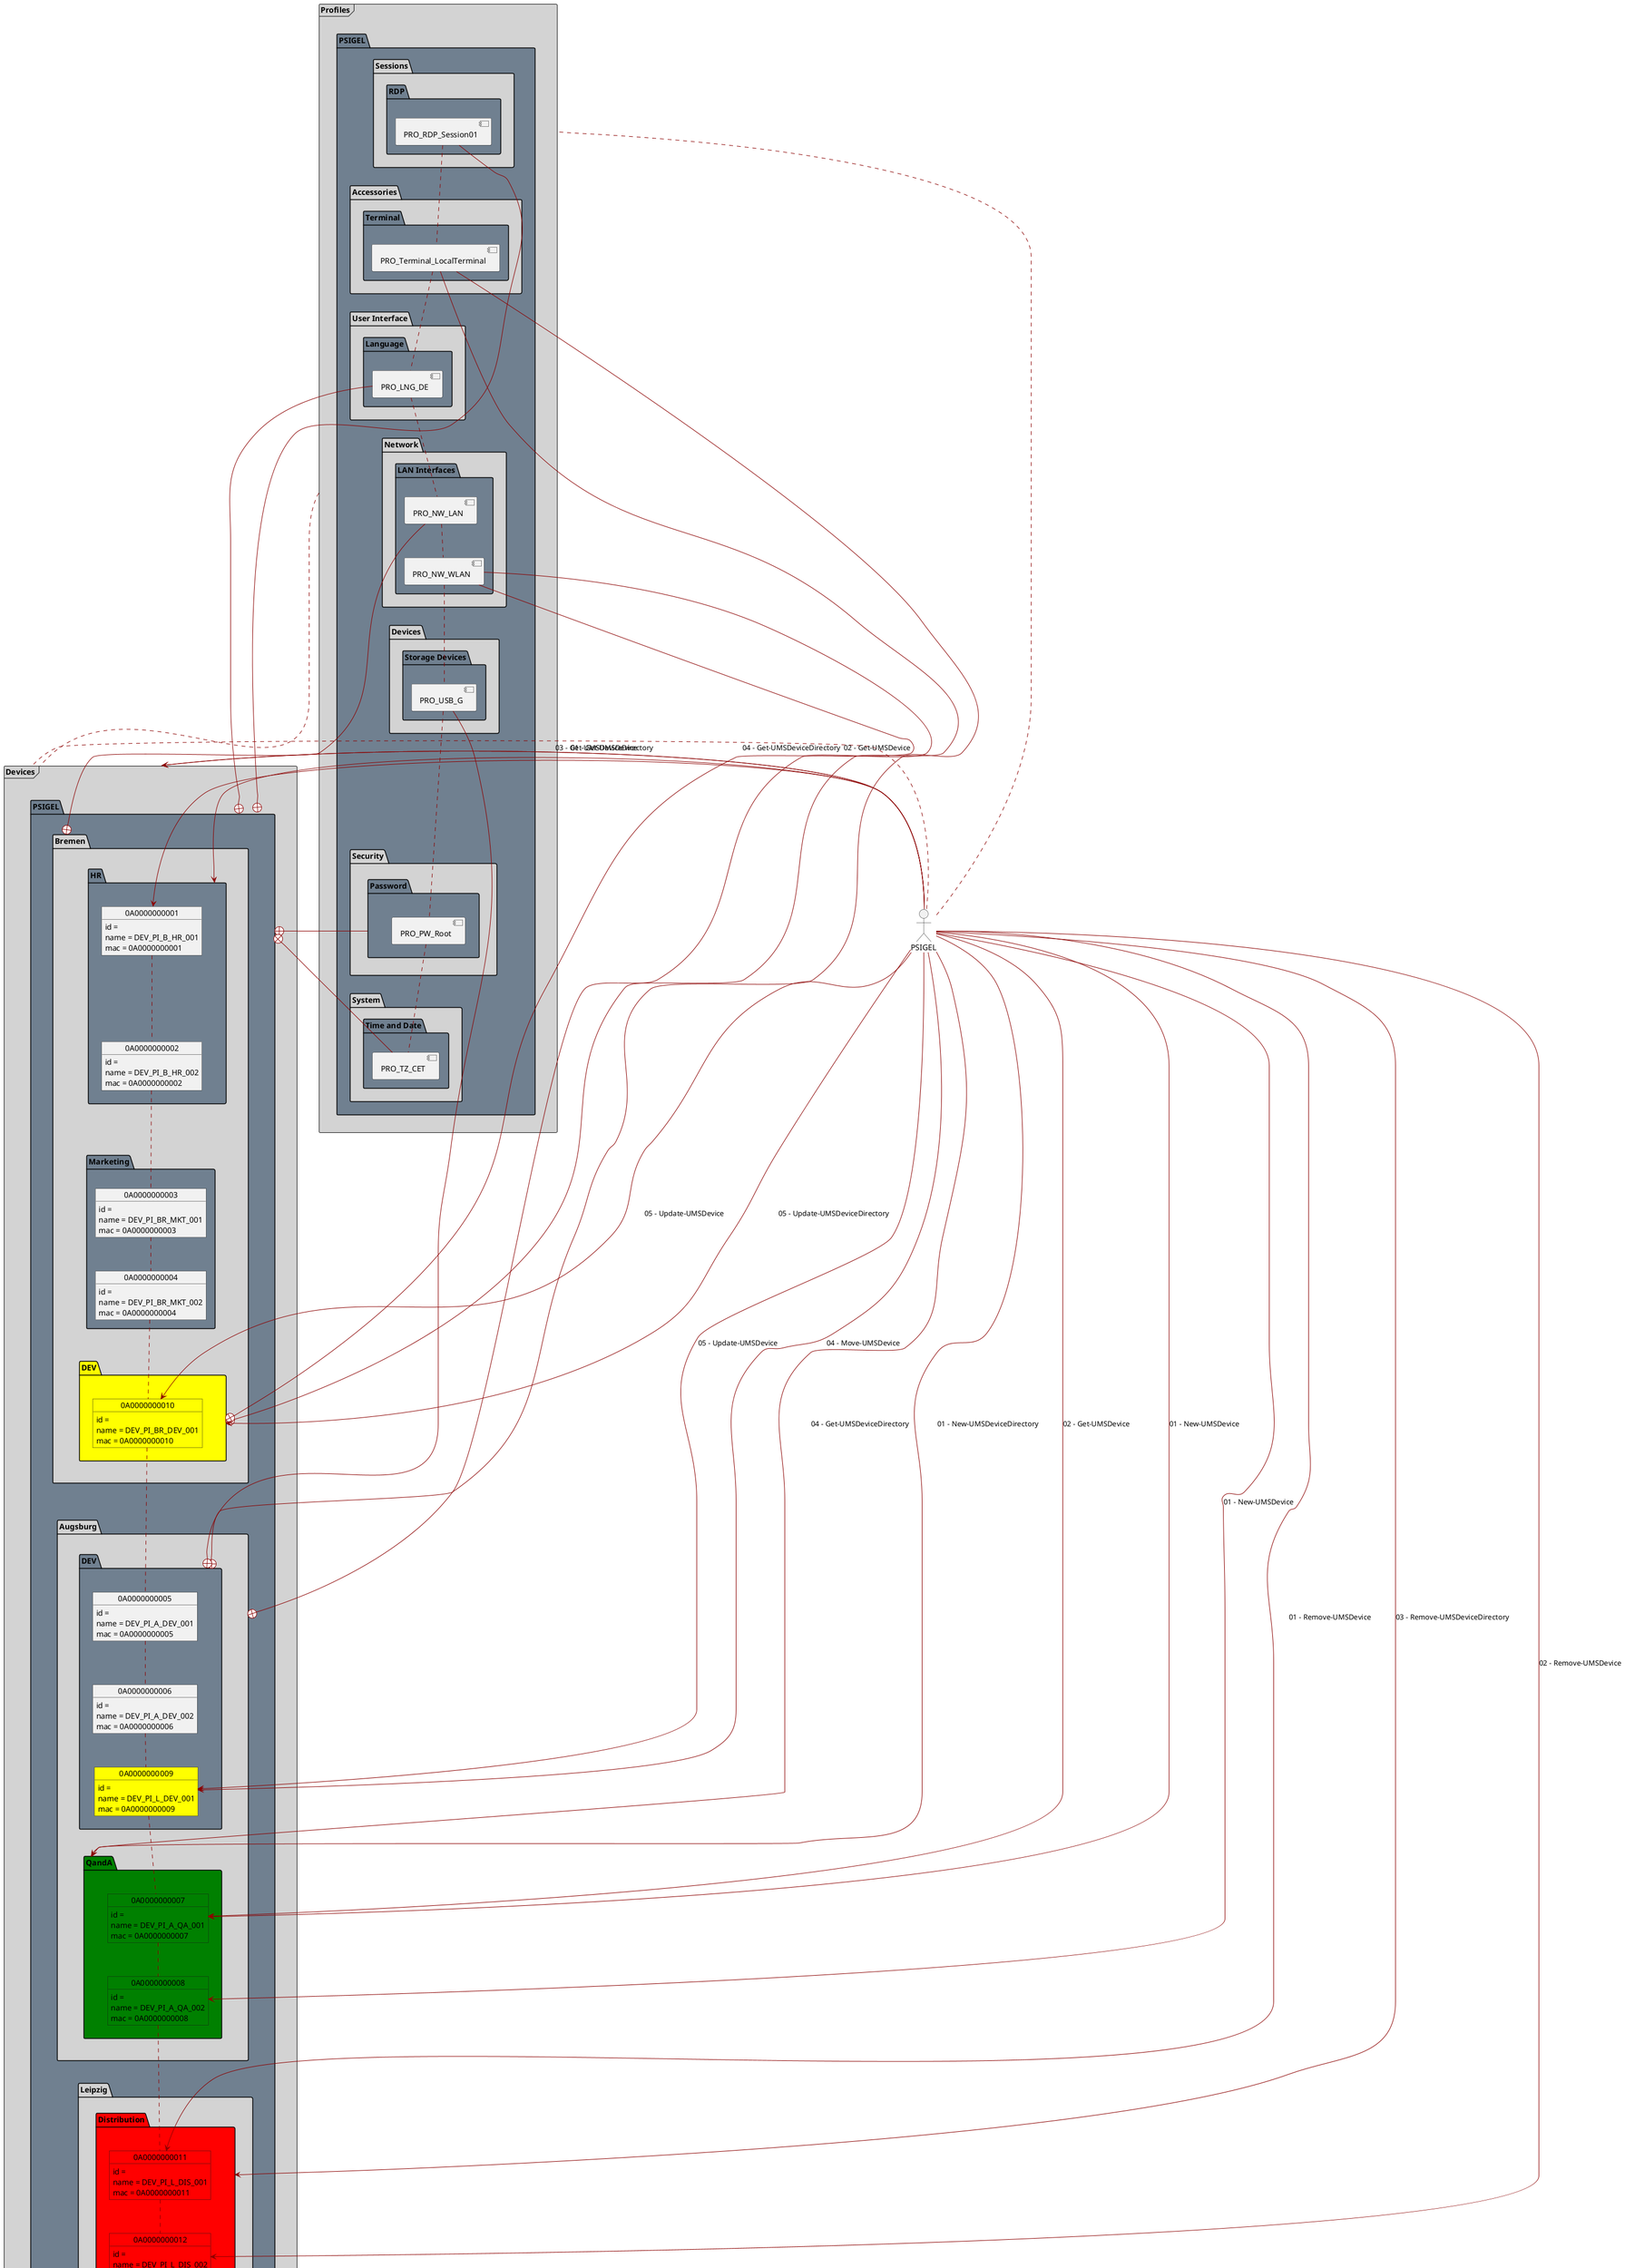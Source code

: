 @startuml before
allow_mixing

skinparam sequence {
	ArrowColor DarkRed
}

actor PSIGEL

frame Profiles as PRO #LightGrey {
  
  package PRO_PI as "PSIGEL" #SlateGrey {

    package PRO_PI_Session as "Sessions" #LightGrey {

      folder PRO_PI_Session_RDP as "RDP" #SlateGrey {
        node [PRO_RDP_Session01]
      }
    }

    package PRO_PI_Accessories as "Accessories" #LightGrey {

      folder PRO_PI_Accessories_Terminal as "Terminal" #SlateGrey {
        node [PRO_Terminal_LocalTerminal]
      }
    }

    package PRO_PI_UserInterface as "User Interface" #LightGrey {

      folder PRO_PI_UserInterface_Language as "Language" #SlateGrey {
        node [PRO_LNG_DE]

      }

    }

    package PRO_PI_Network as "Network" #LightGrey {

      folder PRO_PI_Network_LANInterfaces as "LAN Interfaces" #SlateGrey {
        node [PRO_NW_LAN]
        node [PRO_NW_WLAN]
      }

    }

    package PRO_PI_Devices as "Devices" #LightGrey {

      folder PRO_PI_Devices_StorageDevices as "Storage Devices" #SlateGrey {
        node [PRO_USB_G]
      }

    }

    package PRO_PI_Security as "Security" #LightGrey {

      folder PRO_PI_Security_Password as "Password" #SlateGrey {
        node [PRO_PW_Root]
      }
    }

    package PRO_PI_System as "System" #LightGrey {

      folder PRO_PI_System_TimeAndDate as "Time and Date" #SlateGrey {
        node [PRO_TZ_CET]
      }

    }

  }

  PRO_RDP_Session01 -down. PRO_Terminal_LocalTerminal
  PRO_Terminal_LocalTerminal -down. PRO_LNG_DE
  PRO_LNG_DE -down. PRO_NW_LAN
  PRO_NW_LAN -down. PRO_NW_WLAN
  PRO_NW_WLAN -down. PRO_USB_G
  PRO_USB_G -down. PRO_PW_Root
  PRO_PW_Root -down. PRO_TZ_CET

}

frame Devices as DEV #LightGrey {

  package DEV_PI as "PSIGEL" #SlateGrey {

    package DEV_PI_BR as "Bremen" #LightGrey {

      package DEV_PI_BR_HR as "HR" #SlateGrey {

        object 0A0000000001 {
          id = 
          name = DEV_PI_B_HR_001
          mac = 0A0000000001
        }

        object 0A0000000002 {
          id = 
          name = DEV_PI_B_HR_002
          mac = 0A0000000002
        }

      }

      package DEV_PI_BR_MKT as "Marketing" #SlateGrey {

        object 0A0000000003 {
          id = 
          name = DEV_PI_BR_MKT_001
          mac = 0A0000000003
        }

        object 0A0000000004 {
          id = 
          name = DEV_PI_BR_MKT_002
          mac = 0A0000000004
        }

      }

      package DEV_PI_BR_DEV as "DEV" #Yellow {

        object 0A0000000010 #Yellow {
          id = 
          name = DEV_PI_BR_DEV_001
          mac = 0A0000000010
        }

      }

    }

    package DEV_PI_A as "Augsburg" #LightGrey {

      package DEV_PI_A_DEV as "DEV" #SlateGrey {

        object 0A0000000005 {
          id = 
          name = DEV_PI_A_DEV_001
          mac = 0A0000000005
        }

        object 0A0000000006 {
          id = 
          name = DEV_PI_A_DEV_002
          mac = 0A0000000006
        }

        object 0A0000000009 #Yellow {
          id = 
          name = DEV_PI_L_DEV_001
          mac = 0A0000000009
        }

      }

      package DEV_PI_A_QA as "QandA" #Green {

        object 0A0000000007 #Green {
          id = 
          name = DEV_PI_A_QA_001
          mac = 0A0000000007
        }

        object 0A0000000008 #Green {
          id = 
          name = DEV_PI_A_QA_002
          mac = 0A0000000008
        }

      }

    }

    package DEV_PI_L as "Leipzig" #LightGrey {

      package DEV_PI_L_DIS as "Distribution" #Red {

        object 0A0000000011 #Red {
          id = 
          name = DEV_PI_L_DIS_001
          mac = 0A0000000011
        }

        object 0A0000000012 #Red {
          id = 
          name = DEV_PI_L_DIS_002
          mac = 0A0000000012
        }

      }

    }
  }

  0A0000000001 -down. 0A0000000002
  0A0000000002 -down. 0A0000000003
  0A0000000003 -down. 0A0000000004
  0A0000000004 -down. 0A0000000010
  0A0000000010 -down. 0A0000000005
  0A0000000005 -down. 0A0000000006
  0A0000000006 -down. 0A0000000009
  0A0000000009 -down. 0A0000000007
  0A0000000007 -down. 0A0000000008
  0A0000000008 -down. 0A0000000011
  0A0000000011 -down. 0A0000000012

}

PSIGEL -right. PRO
PSIGEL -right. DEV
PRO -right. DEV

PRO_RDP_Session01 -right-+ DEV_PI
PRO_Terminal_LocalTerminal -right-+ DEV_PI_A_DEV
PRO_Terminal_LocalTerminal -right-+ DEV_PI_BR_DEV
PRO_LNG_DE -right-+ DEV_PI
PRO_NW_LAN -right-+ DEV_PI_BR
PRO_NW_WLAN -right-+ DEV_PI_A
PRO_NW_WLAN -right-+ DEV_PI_BR_DEV
PRO_USB_G -right-+ DEV_PI_A_DEV
'PRO_USB_G -right-+ 0A0000000011
PRO_PI_Security_Password -right-+ DEV_PI
PRO_TZ_CET -right-+ DEV_PI

'New
PSIGEL -right-> DEV_PI_A_QA : 01 - New-UMSDeviceDirectory
PSIGEL -right-> 0A0000000007 : 01 - New-UMSDevice
PSIGEL -right-> 0A0000000008 : 01 - New-UMSDevice

'Remove
PSIGEL -right-> 0A0000000011 : 01 - Remove-UMSDevice
PSIGEL -right-> 0A0000000012 : 02 - Remove-UMSDevice
PSIGEL -right-> DEV_PI_L_DIS : 03 - Remove-UMSDeviceDirectory

'Move
PSIGEL -right-> 0A0000000009 : 04 - Move-UMSDevice

'Update
PSIGEL -right-> DEV_PI_BR_DEV : 05 - Update-UMSDeviceDirectory
PSIGEL -right-> 0A0000000010 : 05 - Update-UMSDevice
PSIGEL -right-> 0A0000000009 : 05 - Update-UMSDevice

'Get
PSIGEL -right-> DEV : 01 - Get-UMSDevice
PSIGEL -right-> 0A0000000001 : 02 - Get-UMSDevice
PSIGEL -right-> 0A0000000007 : 02 - Get-UMSDevice
PSIGEL -right-> DEV : 03 - Get-UMSDeviceDirectory
PSIGEL -right-> DEV_PI_BR_HR : 04 - Get-UMSDeviceDirectory
PSIGEL -right-> DEV_PI_A_QA : 04 - Get-UMSDeviceDirectory

@enduml